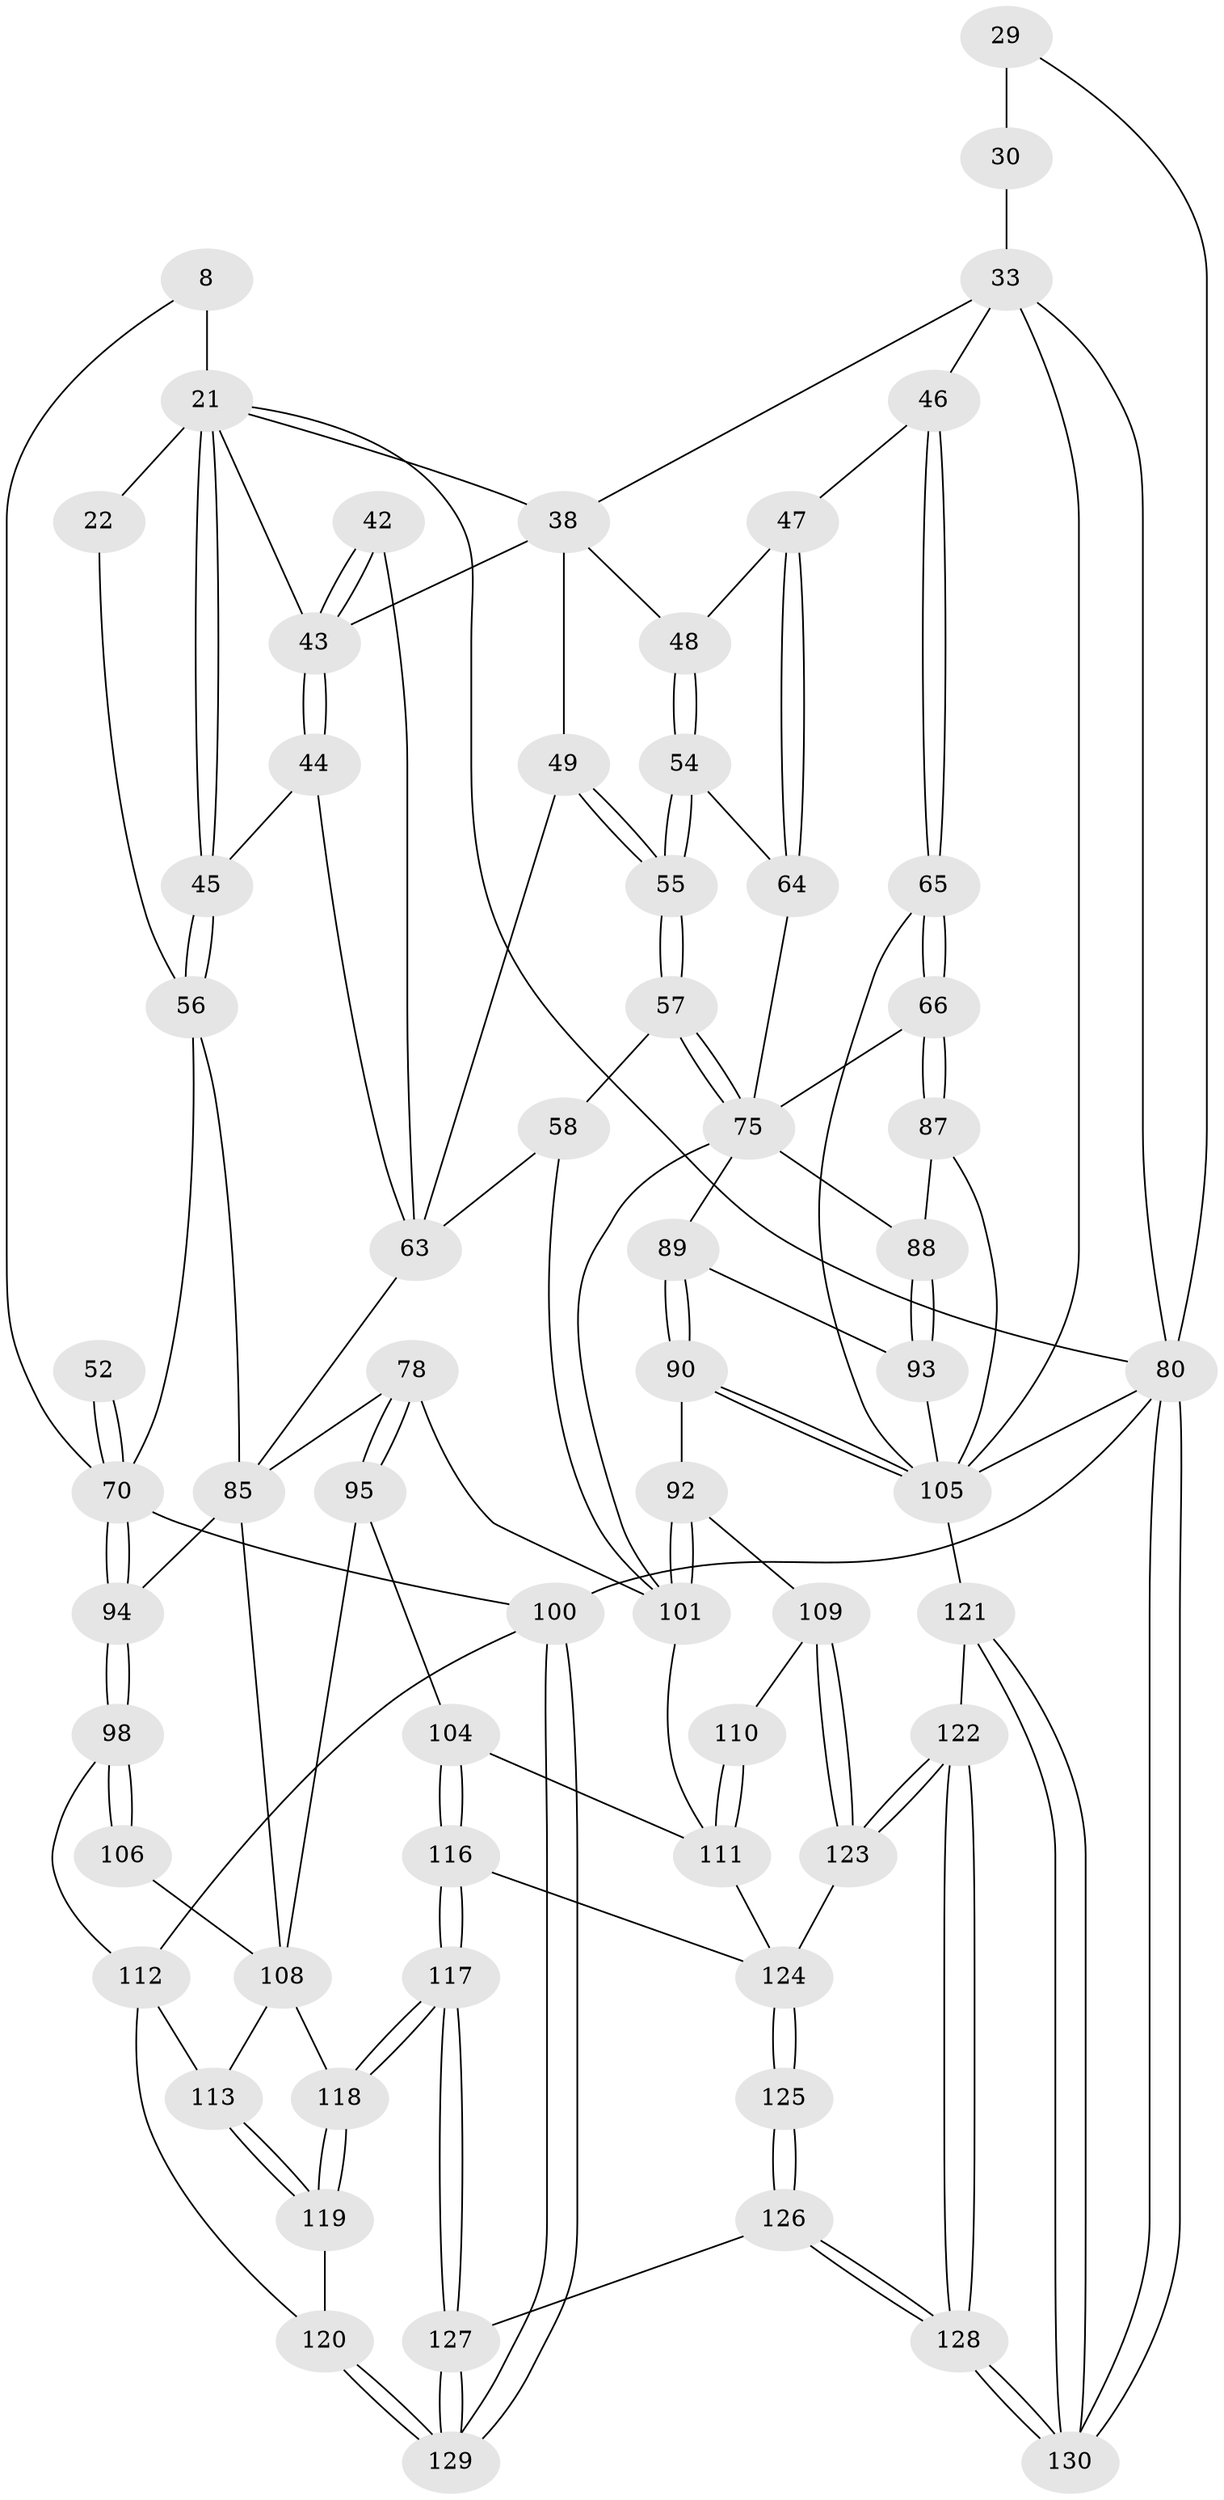 // original degree distribution, {3: 0.023076923076923078, 4: 0.24615384615384617, 5: 0.4846153846153846, 6: 0.24615384615384617}
// Generated by graph-tools (version 1.1) at 2025/00/03/09/25 05:00:11]
// undirected, 65 vertices, 150 edges
graph export_dot {
graph [start="1"]
  node [color=gray90,style=filled];
  8 [pos="+0+0.154803262163648"];
  21 [pos="+0.3258907080007772+0.2647096801063331",super="+20+12"];
  22 [pos="+0.2942401257598466+0.25244851371780597",super="+18+19"];
  29 [pos="+1+0"];
  30 [pos="+1+0.2247381463854733",super="+28"];
  33 [pos="+0.751467232637367+0.18198551210162797",super="+16+15+32"];
  38 [pos="+0.5659219931076966+0.24252200562686602",super="+23+17+37"];
  42 [pos="+0.50199331464234+0.2661672651654424"];
  43 [pos="+0.4451952378569139+0.37521979723946997",super="+25+24"];
  44 [pos="+0.4420736847024283+0.4014241593682221"];
  45 [pos="+0.32748986853672524+0.3762413679596815"];
  46 [pos="+0.832590146571699+0.353393730431744"];
  47 [pos="+0.7784876892488696+0.36664212109320005"];
  48 [pos="+0.6964154725535924+0.3386404934826731"];
  49 [pos="+0.5952076484016687+0.32161699397939625",super="+40"];
  52 [pos="+0+0.3972178871594342"];
  54 [pos="+0.647567791183701+0.4290417948682021"];
  55 [pos="+0.6381774596823888+0.4357021858134101"];
  56 [pos="+0.2971496511775595+0.41021660240979546",super="+34+35+26"];
  57 [pos="+0.6206361278125353+0.45765008722290296"];
  58 [pos="+0.5588532598999296+0.4697088332499585"];
  63 [pos="+0.4920515179687107+0.45344840515805596",super="+50+59"];
  64 [pos="+0.744180465343861+0.43525241827852257"];
  65 [pos="+0.8889524525903945+0.39704921692816536"];
  66 [pos="+0.8455115010981463+0.5205915084951541"];
  70 [pos="+0+0.48107450175451877",super="+69+62+51+27"];
  75 [pos="+0.7204882307782985+0.5765375780914427",super="+74+67"];
  78 [pos="+0.4844764027925623+0.6239938051760503"];
  80 [pos="+1+1",super="+14+13"];
  85 [pos="+0.20950360959196496+0.6638746376540169",super="+84"];
  87 [pos="+1+0.5592373116904191"];
  88 [pos="+0.9422040368132897+0.6461876513470132"];
  89 [pos="+0.8447341651117372+0.7117248111254894"];
  90 [pos="+0.7706690715345472+0.7912701599006605"];
  92 [pos="+0.6601403836520161+0.7196124698389751",super="+91"];
  93 [pos="+0.9303556871857794+0.7155481036097826"];
  94 [pos="+0+0.6053168475102473",super="+86+79"];
  95 [pos="+0.31204842210516215+0.6982502234202782"];
  98 [pos="+0+0.6826589705921295"];
  100 [pos="+0+1",super="+11"];
  101 [pos="+0.5420969417486866+0.7188712821748173",super="+77+83"];
  104 [pos="+0.35470373810579037+0.7297510096492847"];
  105 [pos="+0.8120177000391885+0.9132999124772015",super="+97+82"];
  106 [pos="+0.18283246037236864+0.6814011340414768"];
  108 [pos="+0.10328731838436285+0.7783143962674279",super="+107"];
  109 [pos="+0.602198208987876+0.8504909608518949"];
  110 [pos="+0.5144500330025368+0.7666804098660732"];
  111 [pos="+0.493389107558153+0.8690614774679094",super="+103+102"];
  112 [pos="+0.012082185901869989+0.804694517082764",super="+99"];
  113 [pos="+0.07839553232620257+0.7923816194744469"];
  116 [pos="+0.41872356777996056+0.8882924048417536"];
  117 [pos="+0.25278575743450155+0.9487691565070102"];
  118 [pos="+0.2356430661929534+0.9198167619798366"];
  119 [pos="+0.14340781618553536+0.9164516664438158"];
  120 [pos="+0.08198738196428819+0.9354844036365073"];
  121 [pos="+0.8052957741932668+0.926766611904423"];
  122 [pos="+0.6098398688272862+0.9121089508476308"];
  123 [pos="+0.5878185157678593+0.8911141537435724"];
  124 [pos="+0.5434820519634491+0.8984445863568715",super="+115"];
  125 [pos="+0.4526446031438276+1"];
  126 [pos="+0.4491250879239616+1"];
  127 [pos="+0.2887915466140275+1"];
  128 [pos="+0.6367242243855721+1"];
  129 [pos="+0+1"];
  130 [pos="+0.7644560538966372+1"];
  8 -- 70;
  8 -- 21 [weight=2];
  21 -- 22 [weight=3];
  21 -- 45;
  21 -- 45;
  21 -- 80;
  21 -- 43;
  21 -- 38;
  22 -- 56 [weight=2];
  29 -- 30 [weight=2];
  29 -- 80;
  30 -- 33 [weight=2];
  33 -- 80;
  33 -- 46;
  33 -- 38 [weight=2];
  33 -- 105;
  38 -- 43;
  38 -- 48;
  38 -- 49 [weight=2];
  42 -- 43 [weight=2];
  42 -- 43;
  42 -- 63;
  43 -- 44;
  43 -- 44;
  44 -- 45;
  44 -- 63;
  45 -- 56;
  45 -- 56;
  46 -- 47;
  46 -- 65;
  46 -- 65;
  47 -- 48;
  47 -- 64;
  47 -- 64;
  48 -- 54;
  48 -- 54;
  49 -- 55;
  49 -- 55;
  49 -- 63 [weight=2];
  52 -- 70 [weight=3];
  52 -- 70;
  54 -- 55;
  54 -- 55;
  54 -- 64;
  55 -- 57;
  55 -- 57;
  56 -- 70 [weight=2];
  56 -- 85;
  57 -- 58;
  57 -- 75;
  57 -- 75;
  58 -- 63;
  58 -- 101;
  63 -- 85;
  64 -- 75;
  65 -- 66;
  65 -- 66;
  65 -- 105;
  66 -- 87;
  66 -- 87;
  66 -- 75;
  70 -- 94 [weight=3];
  70 -- 94;
  70 -- 100;
  75 -- 101;
  75 -- 88;
  75 -- 89;
  78 -- 95;
  78 -- 95;
  78 -- 85;
  78 -- 101;
  80 -- 130;
  80 -- 130;
  80 -- 100 [weight=3];
  80 -- 105;
  85 -- 94 [weight=2];
  85 -- 108;
  87 -- 88;
  87 -- 105;
  88 -- 93;
  88 -- 93;
  89 -- 90;
  89 -- 90;
  89 -- 93;
  90 -- 105;
  90 -- 105;
  90 -- 92;
  92 -- 101 [weight=2];
  92 -- 101;
  92 -- 109;
  93 -- 105;
  94 -- 98;
  94 -- 98;
  95 -- 104;
  95 -- 108;
  98 -- 106;
  98 -- 106;
  98 -- 112;
  100 -- 129;
  100 -- 129;
  100 -- 112;
  101 -- 111;
  104 -- 116;
  104 -- 116;
  104 -- 111;
  105 -- 121;
  106 -- 108;
  108 -- 113;
  108 -- 118;
  109 -- 110;
  109 -- 123;
  109 -- 123;
  110 -- 111 [weight=2];
  110 -- 111;
  111 -- 124;
  112 -- 113;
  112 -- 120;
  113 -- 119;
  113 -- 119;
  116 -- 117;
  116 -- 117;
  116 -- 124;
  117 -- 118;
  117 -- 118;
  117 -- 127;
  117 -- 127;
  118 -- 119;
  118 -- 119;
  119 -- 120;
  120 -- 129;
  120 -- 129;
  121 -- 122;
  121 -- 130;
  121 -- 130;
  122 -- 123;
  122 -- 123;
  122 -- 128;
  122 -- 128;
  123 -- 124;
  124 -- 125 [weight=2];
  124 -- 125;
  125 -- 126;
  125 -- 126;
  126 -- 127;
  126 -- 128;
  126 -- 128;
  127 -- 129;
  127 -- 129;
  128 -- 130;
  128 -- 130;
}
